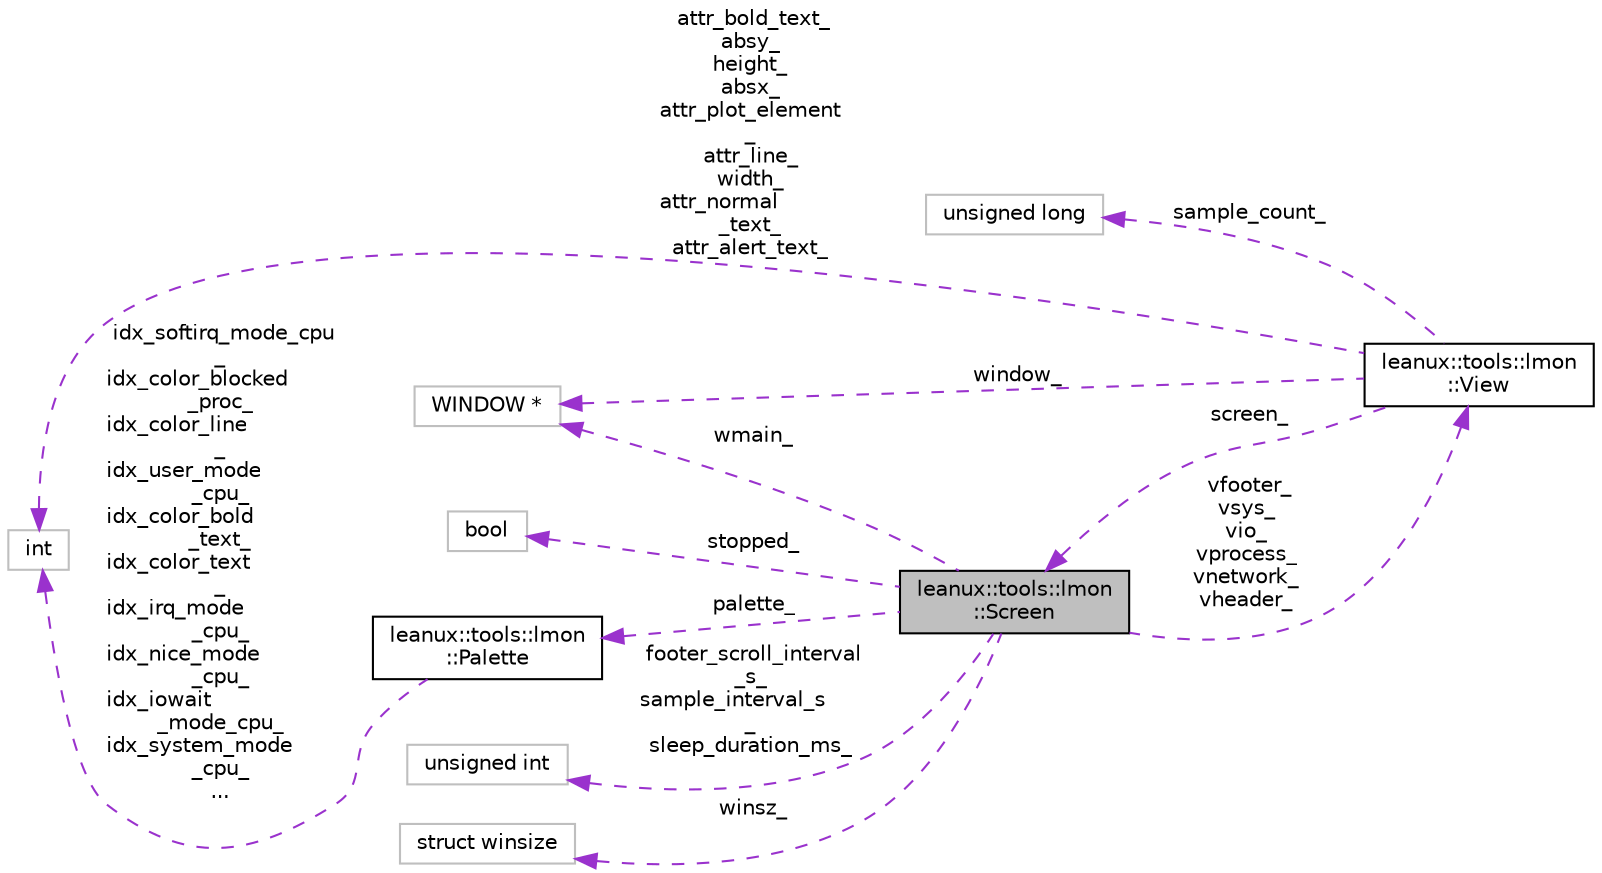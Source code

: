 digraph "leanux::tools::lmon::Screen"
{
 // LATEX_PDF_SIZE
  bgcolor="transparent";
  edge [fontname="Helvetica",fontsize="10",labelfontname="Helvetica",labelfontsize="10"];
  node [fontname="Helvetica",fontsize="10",shape=record];
  rankdir="LR";
  Node1 [label="leanux::tools::lmon\l::Screen",height=0.2,width=0.4,color="black", fillcolor="grey75", style="filled", fontcolor="black",tooltip="The curses screen."];
  Node2 -> Node1 [dir="back",color="darkorchid3",fontsize="10",style="dashed",label=" vfooter_\nvsys_\nvio_\nvprocess_\nvnetwork_\nvheader_" ,fontname="Helvetica"];
  Node2 [label="leanux::tools::lmon\l::View",height=0.2,width=0.4,color="black",URL="$classleanux_1_1tools_1_1lmon_1_1View.html",tooltip="A reactangular area on the ncurses Screen as a window of information."];
  Node3 -> Node2 [dir="back",color="darkorchid3",fontsize="10",style="dashed",label=" sample_count_" ,fontname="Helvetica"];
  Node3 [label="unsigned long",height=0.2,width=0.4,color="grey75",tooltip=" "];
  Node1 -> Node2 [dir="back",color="darkorchid3",fontsize="10",style="dashed",label=" screen_" ,fontname="Helvetica"];
  Node4 -> Node2 [dir="back",color="darkorchid3",fontsize="10",style="dashed",label=" attr_bold_text_\nabsy_\nheight_\nabsx_\nattr_plot_element\l_\nattr_line_\nwidth_\nattr_normal\l_text_\nattr_alert_text_" ,fontname="Helvetica"];
  Node4 [label="int",height=0.2,width=0.4,color="grey75",tooltip=" "];
  Node5 -> Node2 [dir="back",color="darkorchid3",fontsize="10",style="dashed",label=" window_" ,fontname="Helvetica"];
  Node5 [label="WINDOW *",height=0.2,width=0.4,color="grey75",tooltip=" "];
  Node6 -> Node1 [dir="back",color="darkorchid3",fontsize="10",style="dashed",label=" winsz_" ,fontname="Helvetica"];
  Node6 [label="struct winsize",height=0.2,width=0.4,color="grey75",tooltip=" "];
  Node7 -> Node1 [dir="back",color="darkorchid3",fontsize="10",style="dashed",label=" palette_" ,fontname="Helvetica"];
  Node7 [label="leanux::tools::lmon\l::Palette",height=0.2,width=0.4,color="black",URL="$classleanux_1_1tools_1_1lmon_1_1Palette.html",tooltip="The Palette provides reasonable colors within terminal capabilities, hiding the details of such capab..."];
  Node4 -> Node7 [dir="back",color="darkorchid3",fontsize="10",style="dashed",label=" idx_softirq_mode_cpu\l_\nidx_color_blocked\l_proc_\nidx_color_line\l_\nidx_user_mode\l_cpu_\nidx_color_bold\l_text_\nidx_color_text\l_\nidx_irq_mode\l_cpu_\nidx_nice_mode\l_cpu_\nidx_iowait\l_mode_cpu_\nidx_system_mode\l_cpu_\n..." ,fontname="Helvetica"];
  Node8 -> Node1 [dir="back",color="darkorchid3",fontsize="10",style="dashed",label=" stopped_" ,fontname="Helvetica"];
  Node8 [label="bool",height=0.2,width=0.4,color="grey75",tooltip=" "];
  Node9 -> Node1 [dir="back",color="darkorchid3",fontsize="10",style="dashed",label=" footer_scroll_interval\l_s_\nsample_interval_s\l_\nsleep_duration_ms_" ,fontname="Helvetica"];
  Node9 [label="unsigned int",height=0.2,width=0.4,color="grey75",tooltip=" "];
  Node5 -> Node1 [dir="back",color="darkorchid3",fontsize="10",style="dashed",label=" wmain_" ,fontname="Helvetica"];
}
